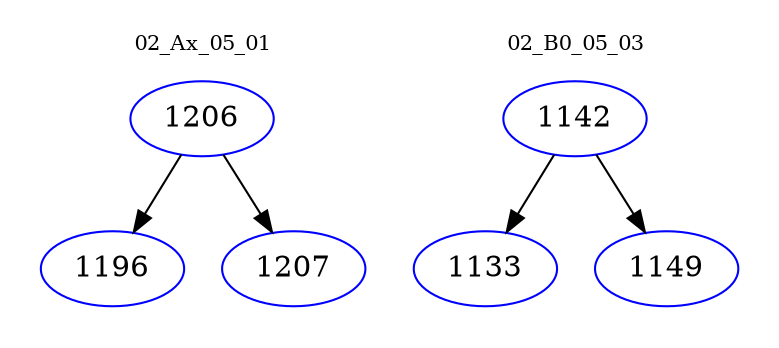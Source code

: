 digraph{
subgraph cluster_0 {
color = white
label = "02_Ax_05_01";
fontsize=10;
T0_1206 [label="1206", color="blue"]
T0_1206 -> T0_1196 [color="black"]
T0_1196 [label="1196", color="blue"]
T0_1206 -> T0_1207 [color="black"]
T0_1207 [label="1207", color="blue"]
}
subgraph cluster_1 {
color = white
label = "02_B0_05_03";
fontsize=10;
T1_1142 [label="1142", color="blue"]
T1_1142 -> T1_1133 [color="black"]
T1_1133 [label="1133", color="blue"]
T1_1142 -> T1_1149 [color="black"]
T1_1149 [label="1149", color="blue"]
}
}
